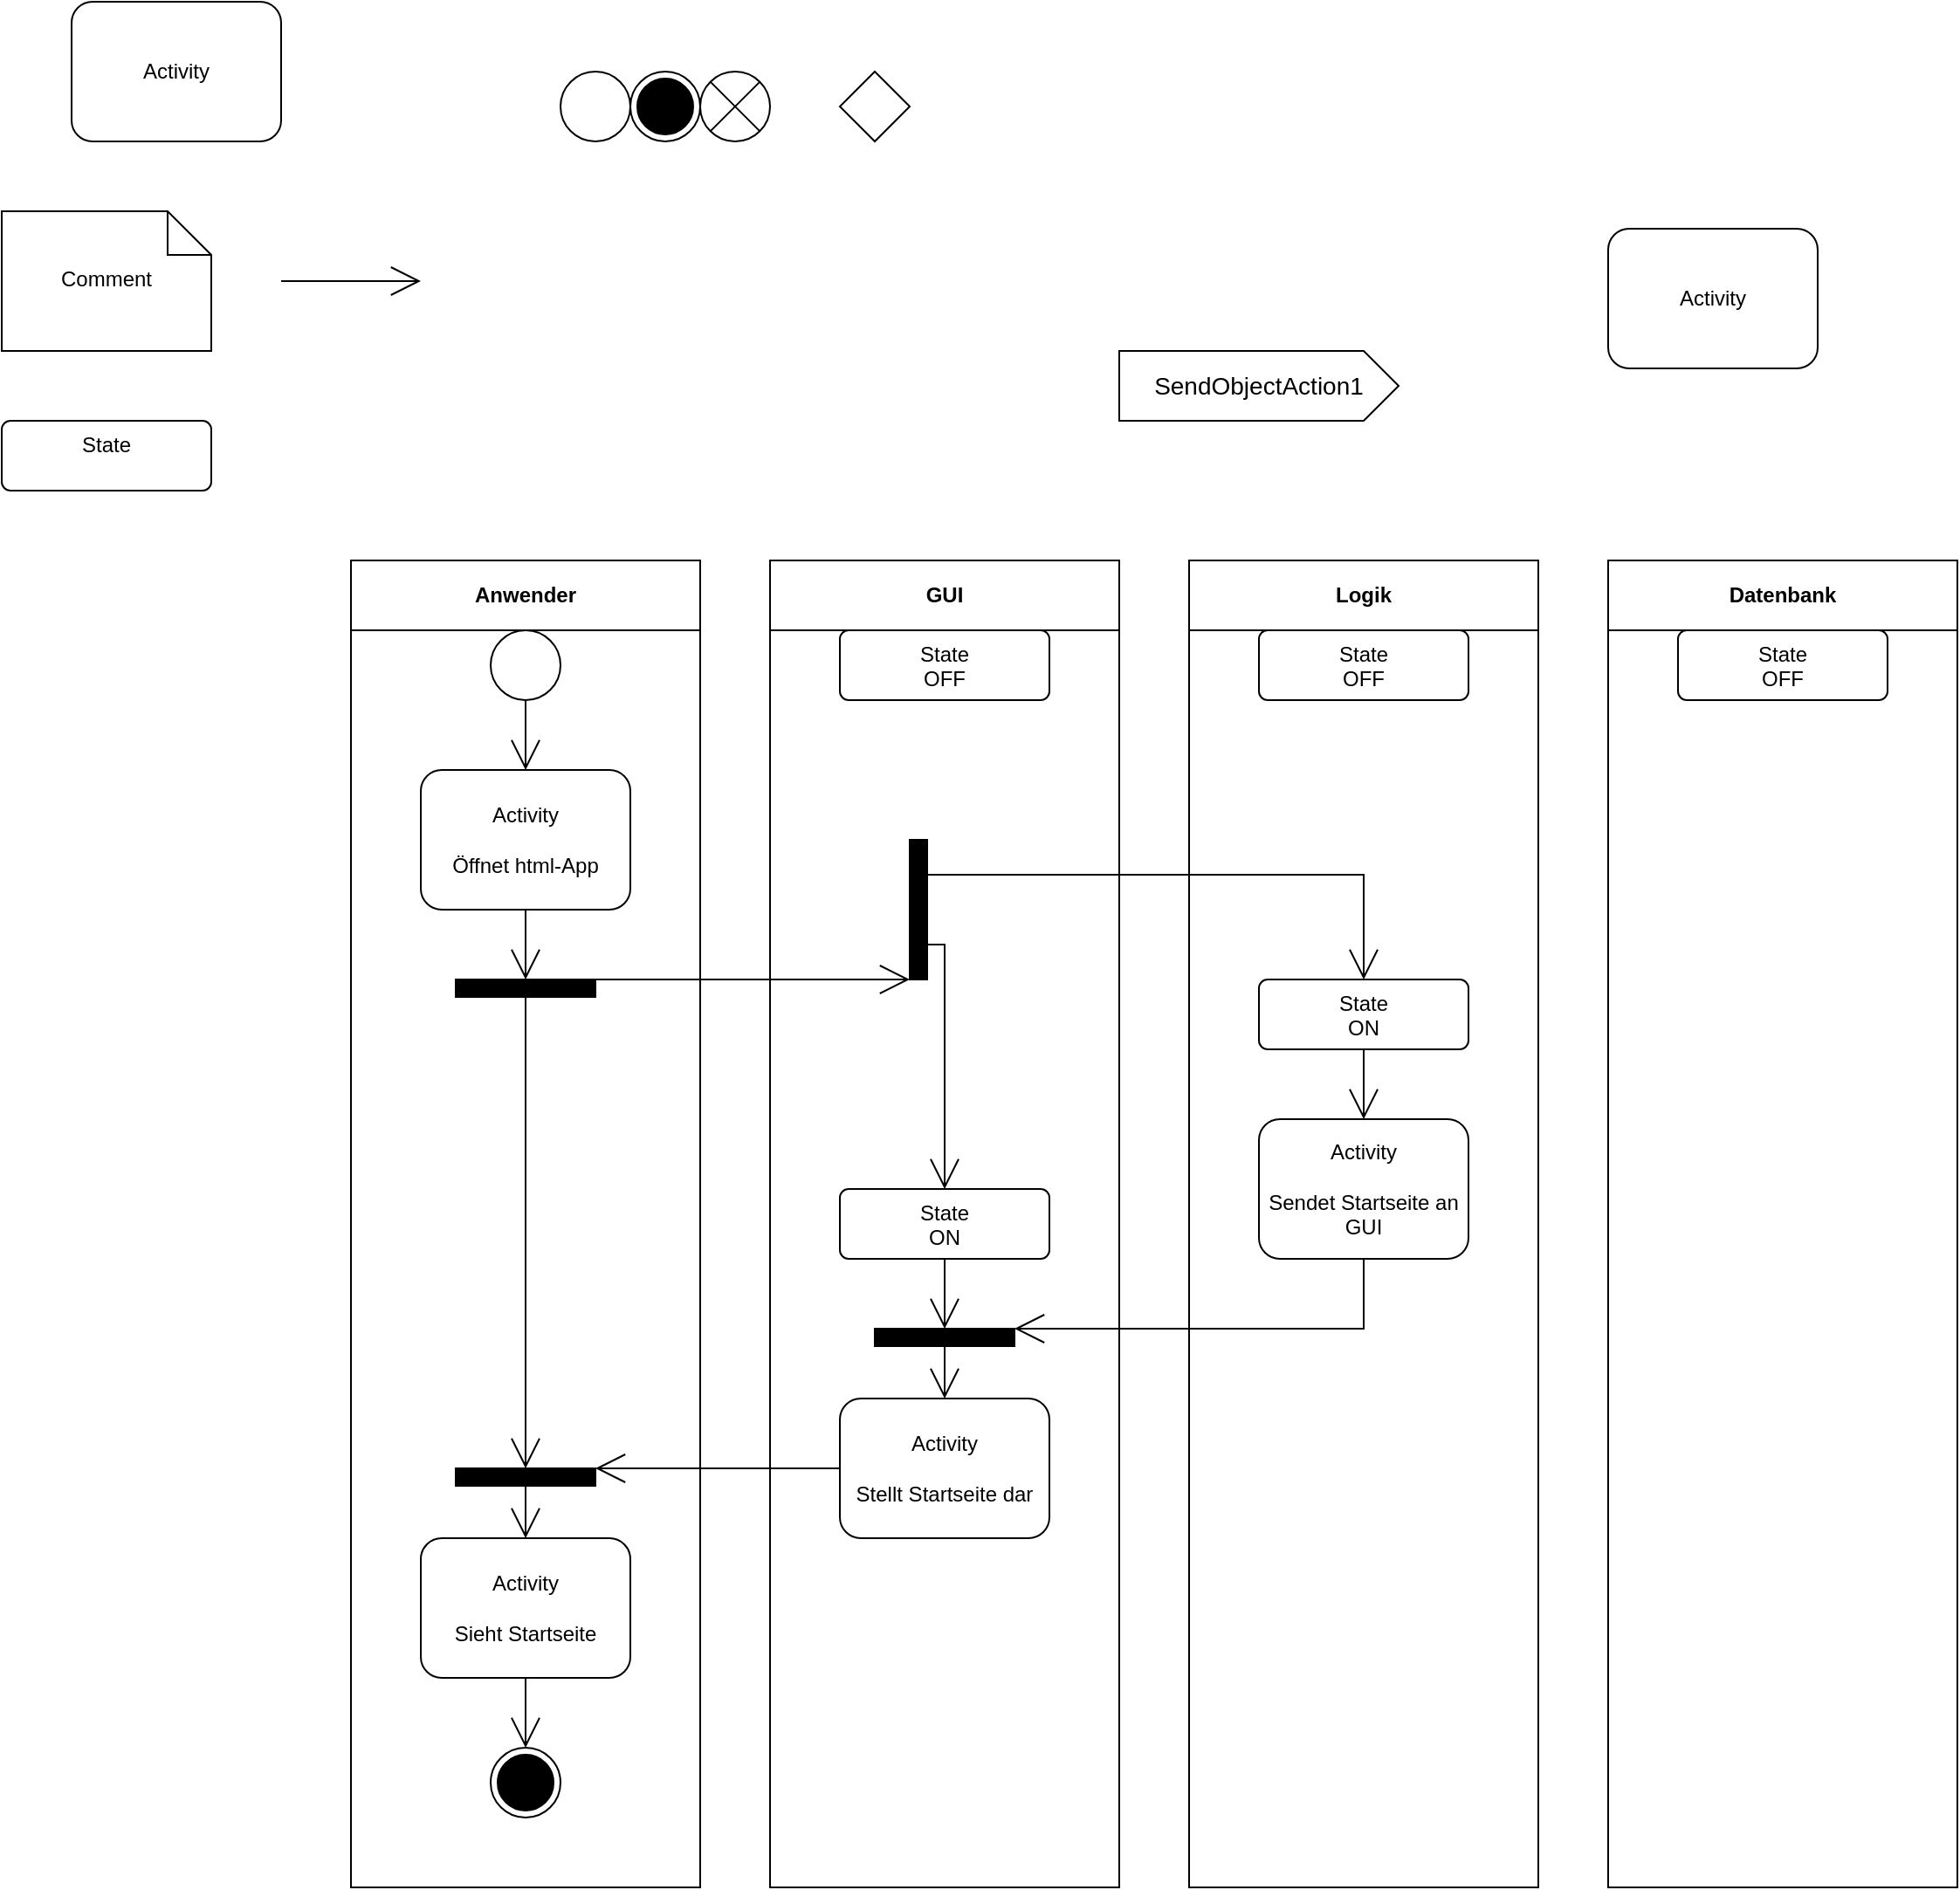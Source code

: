 <mxfile version="28.2.8">
  <diagram name="Seite-1" id="1ox0IxDPSPIVtaBDx8ev">
    <mxGraphModel dx="2377" dy="1402" grid="1" gridSize="10" guides="1" tooltips="1" connect="1" arrows="1" fold="1" page="1" pageScale="1" pageWidth="827" pageHeight="1169" math="0" shadow="0">
      <root>
        <mxCell id="0" />
        <mxCell id="1" parent="0" />
        <mxCell id="U39XlrqnPIjejas1uCr8-1" value="" style="ellipse;" vertex="1" parent="1">
          <mxGeometry x="320" y="40" width="40" height="40" as="geometry" />
        </mxCell>
        <mxCell id="U39XlrqnPIjejas1uCr8-3" value="" style="shape=sumEllipse;perimeter=ellipsePerimeter;html=1;backgroundOutline=1;" vertex="1" parent="1">
          <mxGeometry x="400" y="40" width="40" height="40" as="geometry" />
        </mxCell>
        <mxCell id="U39XlrqnPIjejas1uCr8-4" value="" style="rhombus;" vertex="1" parent="1">
          <mxGeometry x="480" y="40" width="40" height="40" as="geometry" />
        </mxCell>
        <mxCell id="U39XlrqnPIjejas1uCr8-7" value="" style="ellipse;html=1;shape=endState;fillColor=strokeColor;" vertex="1" parent="1">
          <mxGeometry x="360" y="40" width="40" height="40" as="geometry" />
        </mxCell>
        <mxCell id="U39XlrqnPIjejas1uCr8-8" value="Comment" style="shape=note2;boundedLbl=1;whiteSpace=wrap;html=1;size=25;verticalAlign=top;align=center;" vertex="1" parent="1">
          <mxGeometry y="120" width="120" height="80" as="geometry" />
        </mxCell>
        <mxCell id="U39XlrqnPIjejas1uCr8-9" value="" style="endArrow=open;html=1;rounded=0;endFill=0;startSize=15;endSize=15;" edge="1" parent="1">
          <mxGeometry width="50" height="50" relative="1" as="geometry">
            <mxPoint x="160" y="160" as="sourcePoint" />
            <mxPoint x="240" y="160" as="targetPoint" />
          </mxGeometry>
        </mxCell>
        <mxCell id="U39XlrqnPIjejas1uCr8-10" value="SendObjectAction1" style="html=1;shape=mxgraph.infographic.ribbonSimple;notch1=0;notch2=20;align=center;verticalAlign=middle;fontSize=14;fontStyle=0;fillColor=#FFFFFF;whiteSpace=wrap;" vertex="1" parent="1">
          <mxGeometry x="640" y="200" width="160" height="40" as="geometry" />
        </mxCell>
        <mxCell id="U39XlrqnPIjejas1uCr8-11" value="State" style="html=1;align=center;verticalAlign=top;rounded=1;absoluteArcSize=1;arcSize=10;dashed=0;whiteSpace=wrap;" vertex="1" parent="1">
          <mxGeometry y="240" width="120" height="40" as="geometry" />
        </mxCell>
        <mxCell id="U39XlrqnPIjejas1uCr8-13" value="Anwender" style="swimlane;whiteSpace=wrap;html=1;startSize=40;" vertex="1" parent="1">
          <mxGeometry x="200" y="320" width="200" height="760" as="geometry" />
        </mxCell>
        <mxCell id="U39XlrqnPIjejas1uCr8-17" value="" style="ellipse;" vertex="1" parent="U39XlrqnPIjejas1uCr8-13">
          <mxGeometry x="80" y="40" width="40" height="40" as="geometry" />
        </mxCell>
        <mxCell id="U39XlrqnPIjejas1uCr8-5" value="Activity&lt;div&gt;&lt;br&gt;&lt;/div&gt;&lt;div&gt;Öffnet html-App&lt;/div&gt;" style="rounded=1;whiteSpace=wrap;html=1;" vertex="1" parent="U39XlrqnPIjejas1uCr8-13">
          <mxGeometry x="40" y="120" width="120" height="80" as="geometry" />
        </mxCell>
        <mxCell id="U39XlrqnPIjejas1uCr8-23" value="" style="endArrow=open;html=1;rounded=0;endFill=0;startSize=15;endSize=15;" edge="1" parent="U39XlrqnPIjejas1uCr8-13" source="U39XlrqnPIjejas1uCr8-17" target="U39XlrqnPIjejas1uCr8-5">
          <mxGeometry width="50" height="50" relative="1" as="geometry">
            <mxPoint x="170" y="-40" as="sourcePoint" />
            <mxPoint x="250" y="-40" as="targetPoint" />
          </mxGeometry>
        </mxCell>
        <mxCell id="U39XlrqnPIjejas1uCr8-38" value="Activity&lt;div&gt;&lt;br&gt;&lt;/div&gt;&lt;div&gt;Sieht Startseite&lt;/div&gt;" style="rounded=1;whiteSpace=wrap;html=1;" vertex="1" parent="U39XlrqnPIjejas1uCr8-13">
          <mxGeometry x="40" y="560" width="120" height="80" as="geometry" />
        </mxCell>
        <mxCell id="U39XlrqnPIjejas1uCr8-40" value="" style="ellipse;html=1;shape=endState;fillColor=strokeColor;" vertex="1" parent="U39XlrqnPIjejas1uCr8-13">
          <mxGeometry x="80" y="680" width="40" height="40" as="geometry" />
        </mxCell>
        <mxCell id="U39XlrqnPIjejas1uCr8-43" value="" style="endArrow=open;html=1;rounded=0;endFill=0;startSize=15;endSize=15;" edge="1" parent="U39XlrqnPIjejas1uCr8-13" source="U39XlrqnPIjejas1uCr8-38" target="U39XlrqnPIjejas1uCr8-40">
          <mxGeometry width="50" height="50" relative="1" as="geometry">
            <mxPoint x="160" y="660" as="sourcePoint" />
            <mxPoint x="240" y="660" as="targetPoint" />
          </mxGeometry>
        </mxCell>
        <mxCell id="U39XlrqnPIjejas1uCr8-2" value="" style="html=1;points=[];perimeter=orthogonalPerimeter;fillColor=strokeColor;direction=south;" vertex="1" parent="U39XlrqnPIjejas1uCr8-13">
          <mxGeometry x="60" y="240" width="80" height="10" as="geometry" />
        </mxCell>
        <mxCell id="U39XlrqnPIjejas1uCr8-24" value="" style="endArrow=open;html=1;rounded=0;endFill=0;startSize=15;endSize=15;" edge="1" parent="U39XlrqnPIjejas1uCr8-13" source="U39XlrqnPIjejas1uCr8-5" target="U39XlrqnPIjejas1uCr8-2">
          <mxGeometry width="50" height="50" relative="1" as="geometry">
            <mxPoint x="190" y="-50" as="sourcePoint" />
            <mxPoint x="277" y="160" as="targetPoint" />
            <Array as="points" />
          </mxGeometry>
        </mxCell>
        <mxCell id="U39XlrqnPIjejas1uCr8-46" value="" style="html=1;points=[];perimeter=orthogonalPerimeter;fillColor=strokeColor;direction=south;" vertex="1" parent="U39XlrqnPIjejas1uCr8-13">
          <mxGeometry x="60" y="520" width="80" height="10" as="geometry" />
        </mxCell>
        <mxCell id="U39XlrqnPIjejas1uCr8-41" value="" style="endArrow=open;html=1;rounded=0;endFill=0;startSize=15;endSize=15;" edge="1" parent="U39XlrqnPIjejas1uCr8-13" source="U39XlrqnPIjejas1uCr8-2" target="U39XlrqnPIjejas1uCr8-46">
          <mxGeometry width="50" height="50" relative="1" as="geometry">
            <mxPoint x="100" y="340" as="sourcePoint" />
            <mxPoint x="180" y="340" as="targetPoint" />
          </mxGeometry>
        </mxCell>
        <mxCell id="U39XlrqnPIjejas1uCr8-42" value="" style="endArrow=open;html=1;rounded=0;endFill=0;startSize=15;endSize=15;" edge="1" parent="U39XlrqnPIjejas1uCr8-13" source="U39XlrqnPIjejas1uCr8-46" target="U39XlrqnPIjejas1uCr8-38">
          <mxGeometry width="50" height="50" relative="1" as="geometry">
            <mxPoint x="180" y="490" as="sourcePoint" />
            <mxPoint x="260" y="490" as="targetPoint" />
          </mxGeometry>
        </mxCell>
        <mxCell id="U39XlrqnPIjejas1uCr8-14" value="GUI" style="swimlane;whiteSpace=wrap;html=1;startSize=40;" vertex="1" parent="1">
          <mxGeometry x="440" y="320" width="200" height="760" as="geometry" />
        </mxCell>
        <mxCell id="U39XlrqnPIjejas1uCr8-19" value="State&lt;div&gt;OFF&lt;/div&gt;" style="html=1;align=center;verticalAlign=top;rounded=1;absoluteArcSize=1;arcSize=10;dashed=0;whiteSpace=wrap;" vertex="1" parent="U39XlrqnPIjejas1uCr8-14">
          <mxGeometry x="40" y="40" width="120" height="40" as="geometry" />
        </mxCell>
        <mxCell id="U39XlrqnPIjejas1uCr8-22" value="State&lt;div&gt;ON&lt;/div&gt;" style="html=1;align=center;verticalAlign=top;rounded=1;absoluteArcSize=1;arcSize=10;dashed=0;whiteSpace=wrap;" vertex="1" parent="U39XlrqnPIjejas1uCr8-14">
          <mxGeometry x="40" y="360" width="120" height="40" as="geometry" />
        </mxCell>
        <mxCell id="U39XlrqnPIjejas1uCr8-28" value="" style="endArrow=open;html=1;rounded=0;endFill=0;startSize=15;endSize=15;" edge="1" parent="U39XlrqnPIjejas1uCr8-14" source="U39XlrqnPIjejas1uCr8-44" target="U39XlrqnPIjejas1uCr8-22">
          <mxGeometry width="50" height="50" relative="1" as="geometry">
            <mxPoint x="150" y="240" as="sourcePoint" />
            <mxPoint x="200" y="150" as="targetPoint" />
            <Array as="points">
              <mxPoint x="100" y="220" />
            </Array>
          </mxGeometry>
        </mxCell>
        <mxCell id="U39XlrqnPIjejas1uCr8-31" value="Activity&lt;div&gt;&lt;br&gt;&lt;/div&gt;&lt;div&gt;Stellt Startseite dar&lt;/div&gt;" style="rounded=1;whiteSpace=wrap;html=1;" vertex="1" parent="U39XlrqnPIjejas1uCr8-14">
          <mxGeometry x="40" y="480" width="120" height="80" as="geometry" />
        </mxCell>
        <mxCell id="U39XlrqnPIjejas1uCr8-35" value="" style="html=1;points=[];perimeter=orthogonalPerimeter;fillColor=strokeColor;direction=south;" vertex="1" parent="U39XlrqnPIjejas1uCr8-14">
          <mxGeometry x="60" y="440" width="80" height="10" as="geometry" />
        </mxCell>
        <mxCell id="U39XlrqnPIjejas1uCr8-32" value="" style="endArrow=open;html=1;rounded=0;endFill=0;startSize=15;endSize=15;" edge="1" parent="U39XlrqnPIjejas1uCr8-14" source="U39XlrqnPIjejas1uCr8-22" target="U39XlrqnPIjejas1uCr8-35">
          <mxGeometry width="50" height="50" relative="1" as="geometry">
            <mxPoint x="110" y="400" as="sourcePoint" />
            <mxPoint x="190" y="400" as="targetPoint" />
          </mxGeometry>
        </mxCell>
        <mxCell id="U39XlrqnPIjejas1uCr8-37" value="" style="endArrow=open;html=1;rounded=0;endFill=0;startSize=15;endSize=15;" edge="1" parent="U39XlrqnPIjejas1uCr8-14" source="U39XlrqnPIjejas1uCr8-35" target="U39XlrqnPIjejas1uCr8-31">
          <mxGeometry width="50" height="50" relative="1" as="geometry">
            <mxPoint x="190" y="500" as="sourcePoint" />
            <mxPoint x="190" y="540" as="targetPoint" />
          </mxGeometry>
        </mxCell>
        <mxCell id="U39XlrqnPIjejas1uCr8-44" value="" style="html=1;points=[];perimeter=orthogonalPerimeter;fillColor=strokeColor;" vertex="1" parent="U39XlrqnPIjejas1uCr8-14">
          <mxGeometry x="80" y="160" width="10" height="80" as="geometry" />
        </mxCell>
        <mxCell id="U39XlrqnPIjejas1uCr8-15" value="Logik" style="swimlane;whiteSpace=wrap;html=1;startSize=40;" vertex="1" parent="1">
          <mxGeometry x="680" y="320" width="200" height="760" as="geometry" />
        </mxCell>
        <mxCell id="U39XlrqnPIjejas1uCr8-20" value="State&lt;div&gt;OFF&lt;/div&gt;" style="html=1;align=center;verticalAlign=top;rounded=1;absoluteArcSize=1;arcSize=10;dashed=0;whiteSpace=wrap;" vertex="1" parent="U39XlrqnPIjejas1uCr8-15">
          <mxGeometry x="40" y="40" width="120" height="40" as="geometry" />
        </mxCell>
        <mxCell id="U39XlrqnPIjejas1uCr8-26" value="State&lt;div&gt;ON&lt;/div&gt;" style="html=1;align=center;verticalAlign=top;rounded=1;absoluteArcSize=1;arcSize=10;dashed=0;whiteSpace=wrap;" vertex="1" parent="U39XlrqnPIjejas1uCr8-15">
          <mxGeometry x="40" y="240" width="120" height="40" as="geometry" />
        </mxCell>
        <mxCell id="U39XlrqnPIjejas1uCr8-29" value="Activity&lt;div&gt;&lt;br&gt;&lt;/div&gt;&lt;div&gt;Sendet Startseite an GUI&lt;/div&gt;" style="rounded=1;whiteSpace=wrap;html=1;" vertex="1" parent="U39XlrqnPIjejas1uCr8-15">
          <mxGeometry x="40" y="320" width="120" height="80" as="geometry" />
        </mxCell>
        <mxCell id="U39XlrqnPIjejas1uCr8-33" value="" style="endArrow=open;html=1;rounded=0;endFill=0;startSize=15;endSize=15;" edge="1" parent="U39XlrqnPIjejas1uCr8-15" source="U39XlrqnPIjejas1uCr8-26" target="U39XlrqnPIjejas1uCr8-29">
          <mxGeometry width="50" height="50" relative="1" as="geometry">
            <mxPoint x="110" y="260" as="sourcePoint" />
            <mxPoint x="190" y="260" as="targetPoint" />
          </mxGeometry>
        </mxCell>
        <mxCell id="U39XlrqnPIjejas1uCr8-16" value="Datenbank" style="swimlane;whiteSpace=wrap;html=1;startSize=40;" vertex="1" parent="1">
          <mxGeometry x="920" y="320" width="200" height="760" as="geometry" />
        </mxCell>
        <mxCell id="U39XlrqnPIjejas1uCr8-21" value="State&lt;div&gt;OFF&lt;/div&gt;" style="html=1;align=center;verticalAlign=top;rounded=1;absoluteArcSize=1;arcSize=10;dashed=0;whiteSpace=wrap;" vertex="1" parent="U39XlrqnPIjejas1uCr8-16">
          <mxGeometry x="40" y="40" width="120" height="40" as="geometry" />
        </mxCell>
        <mxCell id="U39XlrqnPIjejas1uCr8-18" value="Activity" style="rounded=1;whiteSpace=wrap;html=1;" vertex="1" parent="1">
          <mxGeometry x="40" width="120" height="80" as="geometry" />
        </mxCell>
        <mxCell id="U39XlrqnPIjejas1uCr8-25" value="Activity" style="rounded=1;whiteSpace=wrap;html=1;" vertex="1" parent="1">
          <mxGeometry x="920" y="130" width="120" height="80" as="geometry" />
        </mxCell>
        <mxCell id="U39XlrqnPIjejas1uCr8-27" value="" style="endArrow=open;html=1;rounded=0;endFill=0;startSize=15;endSize=15;" edge="1" parent="1" source="U39XlrqnPIjejas1uCr8-44" target="U39XlrqnPIjejas1uCr8-26">
          <mxGeometry width="50" height="50" relative="1" as="geometry">
            <mxPoint x="620" y="510" as="sourcePoint" />
            <mxPoint x="640" y="430" as="targetPoint" />
            <Array as="points">
              <mxPoint x="780" y="500" />
            </Array>
          </mxGeometry>
        </mxCell>
        <mxCell id="U39XlrqnPIjejas1uCr8-34" value="" style="endArrow=open;html=1;rounded=0;endFill=0;startSize=15;endSize=15;" edge="1" parent="1" source="U39XlrqnPIjejas1uCr8-29" target="U39XlrqnPIjejas1uCr8-35">
          <mxGeometry width="50" height="50" relative="1" as="geometry">
            <mxPoint x="750" y="750" as="sourcePoint" />
            <mxPoint x="830" y="750" as="targetPoint" />
            <Array as="points">
              <mxPoint x="780" y="760" />
            </Array>
          </mxGeometry>
        </mxCell>
        <mxCell id="U39XlrqnPIjejas1uCr8-45" value="" style="endArrow=open;html=1;rounded=0;endFill=0;startSize=15;endSize=15;" edge="1" parent="1" source="U39XlrqnPIjejas1uCr8-2" target="U39XlrqnPIjejas1uCr8-44">
          <mxGeometry width="50" height="50" relative="1" as="geometry">
            <mxPoint x="460" y="550" as="sourcePoint" />
            <mxPoint x="540" y="550" as="targetPoint" />
          </mxGeometry>
        </mxCell>
        <mxCell id="U39XlrqnPIjejas1uCr8-47" value="" style="endArrow=open;html=1;rounded=0;endFill=0;startSize=15;endSize=15;" edge="1" parent="1" source="U39XlrqnPIjejas1uCr8-31" target="U39XlrqnPIjejas1uCr8-46">
          <mxGeometry width="50" height="50" relative="1" as="geometry">
            <mxPoint x="370" y="770" as="sourcePoint" />
            <mxPoint x="370" y="810" as="targetPoint" />
          </mxGeometry>
        </mxCell>
      </root>
    </mxGraphModel>
  </diagram>
</mxfile>

